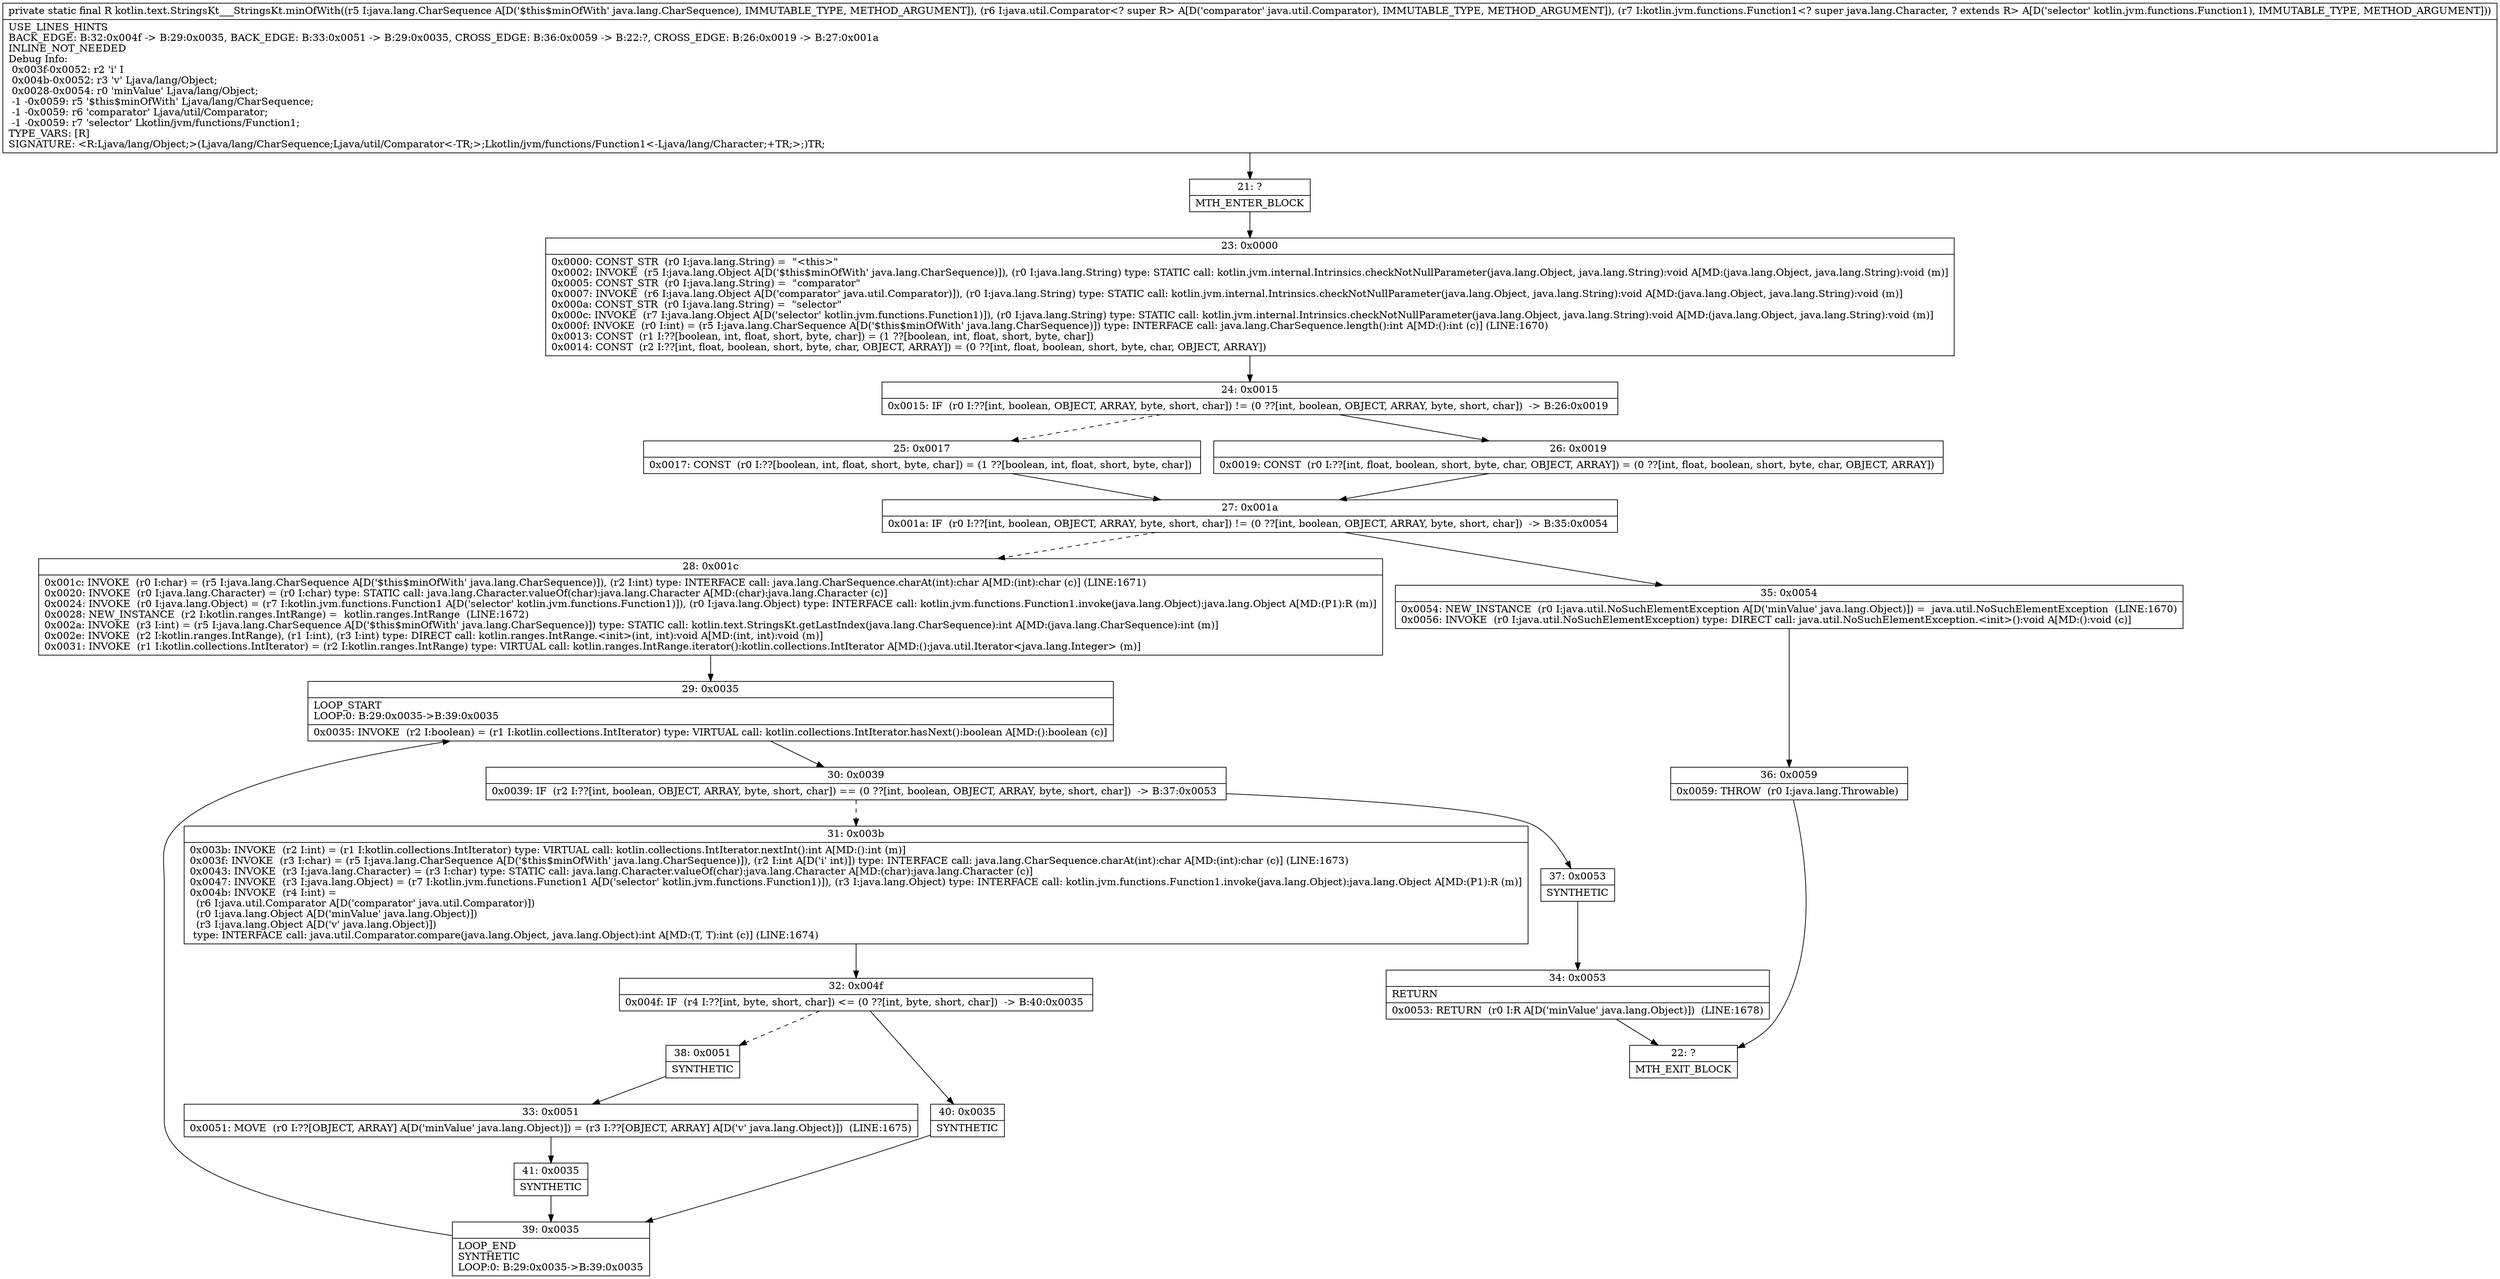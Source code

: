 digraph "CFG forkotlin.text.StringsKt___StringsKt.minOfWith(Ljava\/lang\/CharSequence;Ljava\/util\/Comparator;Lkotlin\/jvm\/functions\/Function1;)Ljava\/lang\/Object;" {
Node_21 [shape=record,label="{21\:\ ?|MTH_ENTER_BLOCK\l}"];
Node_23 [shape=record,label="{23\:\ 0x0000|0x0000: CONST_STR  (r0 I:java.lang.String) =  \"\<this\>\" \l0x0002: INVOKE  (r5 I:java.lang.Object A[D('$this$minOfWith' java.lang.CharSequence)]), (r0 I:java.lang.String) type: STATIC call: kotlin.jvm.internal.Intrinsics.checkNotNullParameter(java.lang.Object, java.lang.String):void A[MD:(java.lang.Object, java.lang.String):void (m)]\l0x0005: CONST_STR  (r0 I:java.lang.String) =  \"comparator\" \l0x0007: INVOKE  (r6 I:java.lang.Object A[D('comparator' java.util.Comparator)]), (r0 I:java.lang.String) type: STATIC call: kotlin.jvm.internal.Intrinsics.checkNotNullParameter(java.lang.Object, java.lang.String):void A[MD:(java.lang.Object, java.lang.String):void (m)]\l0x000a: CONST_STR  (r0 I:java.lang.String) =  \"selector\" \l0x000c: INVOKE  (r7 I:java.lang.Object A[D('selector' kotlin.jvm.functions.Function1)]), (r0 I:java.lang.String) type: STATIC call: kotlin.jvm.internal.Intrinsics.checkNotNullParameter(java.lang.Object, java.lang.String):void A[MD:(java.lang.Object, java.lang.String):void (m)]\l0x000f: INVOKE  (r0 I:int) = (r5 I:java.lang.CharSequence A[D('$this$minOfWith' java.lang.CharSequence)]) type: INTERFACE call: java.lang.CharSequence.length():int A[MD:():int (c)] (LINE:1670)\l0x0013: CONST  (r1 I:??[boolean, int, float, short, byte, char]) = (1 ??[boolean, int, float, short, byte, char]) \l0x0014: CONST  (r2 I:??[int, float, boolean, short, byte, char, OBJECT, ARRAY]) = (0 ??[int, float, boolean, short, byte, char, OBJECT, ARRAY]) \l}"];
Node_24 [shape=record,label="{24\:\ 0x0015|0x0015: IF  (r0 I:??[int, boolean, OBJECT, ARRAY, byte, short, char]) != (0 ??[int, boolean, OBJECT, ARRAY, byte, short, char])  \-\> B:26:0x0019 \l}"];
Node_25 [shape=record,label="{25\:\ 0x0017|0x0017: CONST  (r0 I:??[boolean, int, float, short, byte, char]) = (1 ??[boolean, int, float, short, byte, char]) \l}"];
Node_27 [shape=record,label="{27\:\ 0x001a|0x001a: IF  (r0 I:??[int, boolean, OBJECT, ARRAY, byte, short, char]) != (0 ??[int, boolean, OBJECT, ARRAY, byte, short, char])  \-\> B:35:0x0054 \l}"];
Node_28 [shape=record,label="{28\:\ 0x001c|0x001c: INVOKE  (r0 I:char) = (r5 I:java.lang.CharSequence A[D('$this$minOfWith' java.lang.CharSequence)]), (r2 I:int) type: INTERFACE call: java.lang.CharSequence.charAt(int):char A[MD:(int):char (c)] (LINE:1671)\l0x0020: INVOKE  (r0 I:java.lang.Character) = (r0 I:char) type: STATIC call: java.lang.Character.valueOf(char):java.lang.Character A[MD:(char):java.lang.Character (c)]\l0x0024: INVOKE  (r0 I:java.lang.Object) = (r7 I:kotlin.jvm.functions.Function1 A[D('selector' kotlin.jvm.functions.Function1)]), (r0 I:java.lang.Object) type: INTERFACE call: kotlin.jvm.functions.Function1.invoke(java.lang.Object):java.lang.Object A[MD:(P1):R (m)]\l0x0028: NEW_INSTANCE  (r2 I:kotlin.ranges.IntRange) =  kotlin.ranges.IntRange  (LINE:1672)\l0x002a: INVOKE  (r3 I:int) = (r5 I:java.lang.CharSequence A[D('$this$minOfWith' java.lang.CharSequence)]) type: STATIC call: kotlin.text.StringsKt.getLastIndex(java.lang.CharSequence):int A[MD:(java.lang.CharSequence):int (m)]\l0x002e: INVOKE  (r2 I:kotlin.ranges.IntRange), (r1 I:int), (r3 I:int) type: DIRECT call: kotlin.ranges.IntRange.\<init\>(int, int):void A[MD:(int, int):void (m)]\l0x0031: INVOKE  (r1 I:kotlin.collections.IntIterator) = (r2 I:kotlin.ranges.IntRange) type: VIRTUAL call: kotlin.ranges.IntRange.iterator():kotlin.collections.IntIterator A[MD:():java.util.Iterator\<java.lang.Integer\> (m)]\l}"];
Node_29 [shape=record,label="{29\:\ 0x0035|LOOP_START\lLOOP:0: B:29:0x0035\-\>B:39:0x0035\l|0x0035: INVOKE  (r2 I:boolean) = (r1 I:kotlin.collections.IntIterator) type: VIRTUAL call: kotlin.collections.IntIterator.hasNext():boolean A[MD:():boolean (c)]\l}"];
Node_30 [shape=record,label="{30\:\ 0x0039|0x0039: IF  (r2 I:??[int, boolean, OBJECT, ARRAY, byte, short, char]) == (0 ??[int, boolean, OBJECT, ARRAY, byte, short, char])  \-\> B:37:0x0053 \l}"];
Node_31 [shape=record,label="{31\:\ 0x003b|0x003b: INVOKE  (r2 I:int) = (r1 I:kotlin.collections.IntIterator) type: VIRTUAL call: kotlin.collections.IntIterator.nextInt():int A[MD:():int (m)]\l0x003f: INVOKE  (r3 I:char) = (r5 I:java.lang.CharSequence A[D('$this$minOfWith' java.lang.CharSequence)]), (r2 I:int A[D('i' int)]) type: INTERFACE call: java.lang.CharSequence.charAt(int):char A[MD:(int):char (c)] (LINE:1673)\l0x0043: INVOKE  (r3 I:java.lang.Character) = (r3 I:char) type: STATIC call: java.lang.Character.valueOf(char):java.lang.Character A[MD:(char):java.lang.Character (c)]\l0x0047: INVOKE  (r3 I:java.lang.Object) = (r7 I:kotlin.jvm.functions.Function1 A[D('selector' kotlin.jvm.functions.Function1)]), (r3 I:java.lang.Object) type: INTERFACE call: kotlin.jvm.functions.Function1.invoke(java.lang.Object):java.lang.Object A[MD:(P1):R (m)]\l0x004b: INVOKE  (r4 I:int) = \l  (r6 I:java.util.Comparator A[D('comparator' java.util.Comparator)])\l  (r0 I:java.lang.Object A[D('minValue' java.lang.Object)])\l  (r3 I:java.lang.Object A[D('v' java.lang.Object)])\l type: INTERFACE call: java.util.Comparator.compare(java.lang.Object, java.lang.Object):int A[MD:(T, T):int (c)] (LINE:1674)\l}"];
Node_32 [shape=record,label="{32\:\ 0x004f|0x004f: IF  (r4 I:??[int, byte, short, char]) \<= (0 ??[int, byte, short, char])  \-\> B:40:0x0035 \l}"];
Node_38 [shape=record,label="{38\:\ 0x0051|SYNTHETIC\l}"];
Node_33 [shape=record,label="{33\:\ 0x0051|0x0051: MOVE  (r0 I:??[OBJECT, ARRAY] A[D('minValue' java.lang.Object)]) = (r3 I:??[OBJECT, ARRAY] A[D('v' java.lang.Object)])  (LINE:1675)\l}"];
Node_41 [shape=record,label="{41\:\ 0x0035|SYNTHETIC\l}"];
Node_39 [shape=record,label="{39\:\ 0x0035|LOOP_END\lSYNTHETIC\lLOOP:0: B:29:0x0035\-\>B:39:0x0035\l}"];
Node_40 [shape=record,label="{40\:\ 0x0035|SYNTHETIC\l}"];
Node_37 [shape=record,label="{37\:\ 0x0053|SYNTHETIC\l}"];
Node_34 [shape=record,label="{34\:\ 0x0053|RETURN\l|0x0053: RETURN  (r0 I:R A[D('minValue' java.lang.Object)])  (LINE:1678)\l}"];
Node_22 [shape=record,label="{22\:\ ?|MTH_EXIT_BLOCK\l}"];
Node_35 [shape=record,label="{35\:\ 0x0054|0x0054: NEW_INSTANCE  (r0 I:java.util.NoSuchElementException A[D('minValue' java.lang.Object)]) =  java.util.NoSuchElementException  (LINE:1670)\l0x0056: INVOKE  (r0 I:java.util.NoSuchElementException) type: DIRECT call: java.util.NoSuchElementException.\<init\>():void A[MD:():void (c)]\l}"];
Node_36 [shape=record,label="{36\:\ 0x0059|0x0059: THROW  (r0 I:java.lang.Throwable) \l}"];
Node_26 [shape=record,label="{26\:\ 0x0019|0x0019: CONST  (r0 I:??[int, float, boolean, short, byte, char, OBJECT, ARRAY]) = (0 ??[int, float, boolean, short, byte, char, OBJECT, ARRAY]) \l}"];
MethodNode[shape=record,label="{private static final R kotlin.text.StringsKt___StringsKt.minOfWith((r5 I:java.lang.CharSequence A[D('$this$minOfWith' java.lang.CharSequence), IMMUTABLE_TYPE, METHOD_ARGUMENT]), (r6 I:java.util.Comparator\<? super R\> A[D('comparator' java.util.Comparator), IMMUTABLE_TYPE, METHOD_ARGUMENT]), (r7 I:kotlin.jvm.functions.Function1\<? super java.lang.Character, ? extends R\> A[D('selector' kotlin.jvm.functions.Function1), IMMUTABLE_TYPE, METHOD_ARGUMENT]))  | USE_LINES_HINTS\lBACK_EDGE: B:32:0x004f \-\> B:29:0x0035, BACK_EDGE: B:33:0x0051 \-\> B:29:0x0035, CROSS_EDGE: B:36:0x0059 \-\> B:22:?, CROSS_EDGE: B:26:0x0019 \-\> B:27:0x001a\lINLINE_NOT_NEEDED\lDebug Info:\l  0x003f\-0x0052: r2 'i' I\l  0x004b\-0x0052: r3 'v' Ljava\/lang\/Object;\l  0x0028\-0x0054: r0 'minValue' Ljava\/lang\/Object;\l  \-1 \-0x0059: r5 '$this$minOfWith' Ljava\/lang\/CharSequence;\l  \-1 \-0x0059: r6 'comparator' Ljava\/util\/Comparator;\l  \-1 \-0x0059: r7 'selector' Lkotlin\/jvm\/functions\/Function1;\lTYPE_VARS: [R]\lSIGNATURE: \<R:Ljava\/lang\/Object;\>(Ljava\/lang\/CharSequence;Ljava\/util\/Comparator\<\-TR;\>;Lkotlin\/jvm\/functions\/Function1\<\-Ljava\/lang\/Character;+TR;\>;)TR;\l}"];
MethodNode -> Node_21;Node_21 -> Node_23;
Node_23 -> Node_24;
Node_24 -> Node_25[style=dashed];
Node_24 -> Node_26;
Node_25 -> Node_27;
Node_27 -> Node_28[style=dashed];
Node_27 -> Node_35;
Node_28 -> Node_29;
Node_29 -> Node_30;
Node_30 -> Node_31[style=dashed];
Node_30 -> Node_37;
Node_31 -> Node_32;
Node_32 -> Node_38[style=dashed];
Node_32 -> Node_40;
Node_38 -> Node_33;
Node_33 -> Node_41;
Node_41 -> Node_39;
Node_39 -> Node_29;
Node_40 -> Node_39;
Node_37 -> Node_34;
Node_34 -> Node_22;
Node_35 -> Node_36;
Node_36 -> Node_22;
Node_26 -> Node_27;
}

